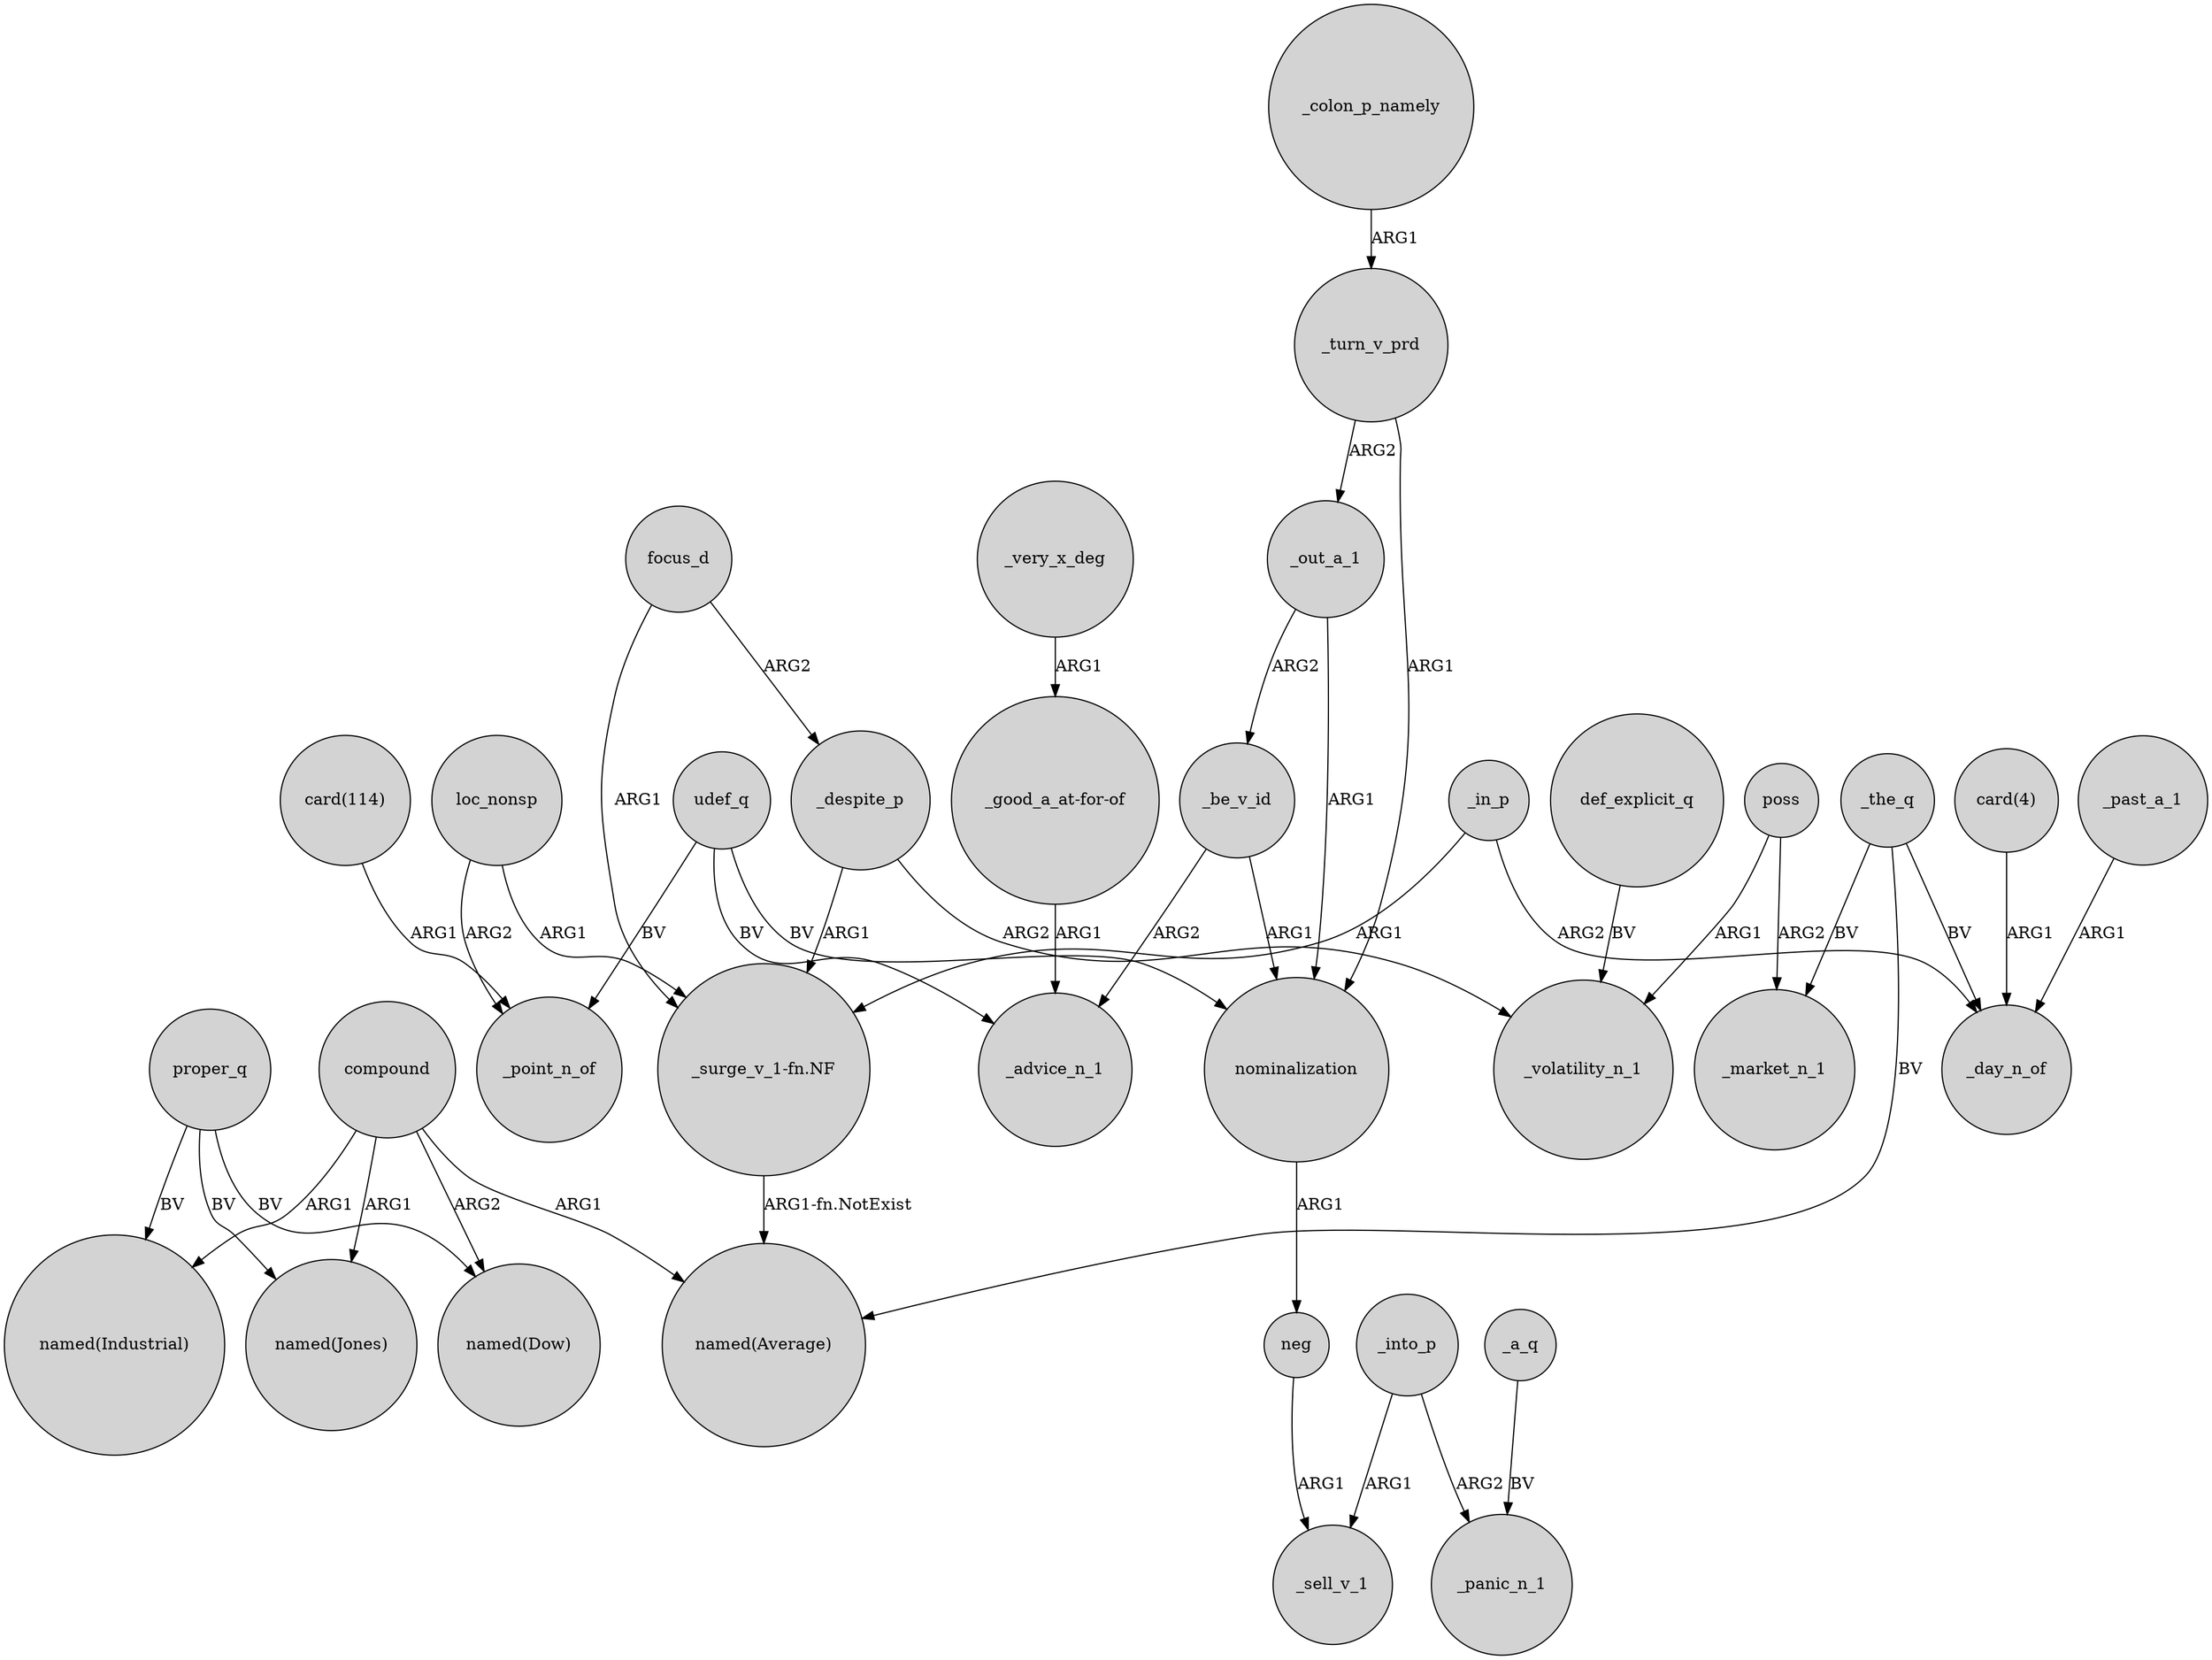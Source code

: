 digraph {
	node [shape=circle style=filled]
	compound -> "named(Industrial)" [label=ARG1]
	_into_p -> _panic_n_1 [label=ARG2]
	loc_nonsp -> _point_n_of [label=ARG2]
	compound -> "named(Dow)" [label=ARG2]
	"_surge_v_1-fn.NF" -> "named(Average)" [label="ARG1-fn.NotExist"]
	_be_v_id -> nominalization [label=ARG1]
	_despite_p -> "_surge_v_1-fn.NF" [label=ARG1]
	proper_q -> "named(Dow)" [label=BV]
	focus_d -> _despite_p [label=ARG2]
	"card(4)" -> _day_n_of [label=ARG1]
	_out_a_1 -> nominalization [label=ARG1]
	compound -> "named(Average)" [label=ARG1]
	neg -> _sell_v_1 [label=ARG1]
	udef_q -> _advice_n_1 [label=BV]
	_into_p -> _sell_v_1 [label=ARG1]
	"card(114)" -> _point_n_of [label=ARG1]
	_in_p -> "_surge_v_1-fn.NF" [label=ARG1]
	loc_nonsp -> "_surge_v_1-fn.NF" [label=ARG1]
	_the_q -> _day_n_of [label=BV]
	proper_q -> "named(Industrial)" [label=BV]
	proper_q -> "named(Jones)" [label=BV]
	poss -> _market_n_1 [label=ARG2]
	_out_a_1 -> _be_v_id [label=ARG2]
	_a_q -> _panic_n_1 [label=BV]
	_very_x_deg -> "_good_a_at-for-of" [label=ARG1]
	_turn_v_prd -> nominalization [label=ARG1]
	focus_d -> "_surge_v_1-fn.NF" [label=ARG1]
	_be_v_id -> _advice_n_1 [label=ARG2]
	udef_q -> nominalization [label=BV]
	nominalization -> neg [label=ARG1]
	_turn_v_prd -> _out_a_1 [label=ARG2]
	"_good_a_at-for-of" -> _advice_n_1 [label=ARG1]
	_colon_p_namely -> _turn_v_prd [label=ARG1]
	_despite_p -> _volatility_n_1 [label=ARG2]
	def_explicit_q -> _volatility_n_1 [label=BV]
	poss -> _volatility_n_1 [label=ARG1]
	_the_q -> _market_n_1 [label=BV]
	compound -> "named(Jones)" [label=ARG1]
	_the_q -> "named(Average)" [label=BV]
	_past_a_1 -> _day_n_of [label=ARG1]
	udef_q -> _point_n_of [label=BV]
	_in_p -> _day_n_of [label=ARG2]
}
